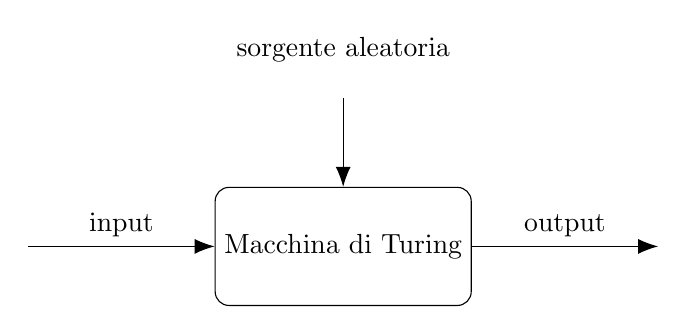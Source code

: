\begin{tikzpicture}[-arr/.style={-{Latex[scale=1.5]}}]
	\node[draw, rounded corners=5pt, minimum width=2.5cm, minimum height=1.5cm] (tm) {Macchina di Turing};
	\draw[-arr] (-4,0) -- (tm.west)	node[midway,above] {input};
	\draw[-arr] (tm.east) -- (4,0)	node[midway,above] {output};
	\matrix (tape) [tape,above=1 of tm] { 0 & 1 & 0 & 1 & 1 & 1 & 0 & 0 & 1 & 1 & 1 & 1 & 1 & 1 & 0 & 0 & \dots\\};
	\draw[-arr,shorten <=-3.5pt] (tape.south) -- (tm.north);
	\node[above=0 of tape] {sorgente aleatoria};
\end{tikzpicture}
